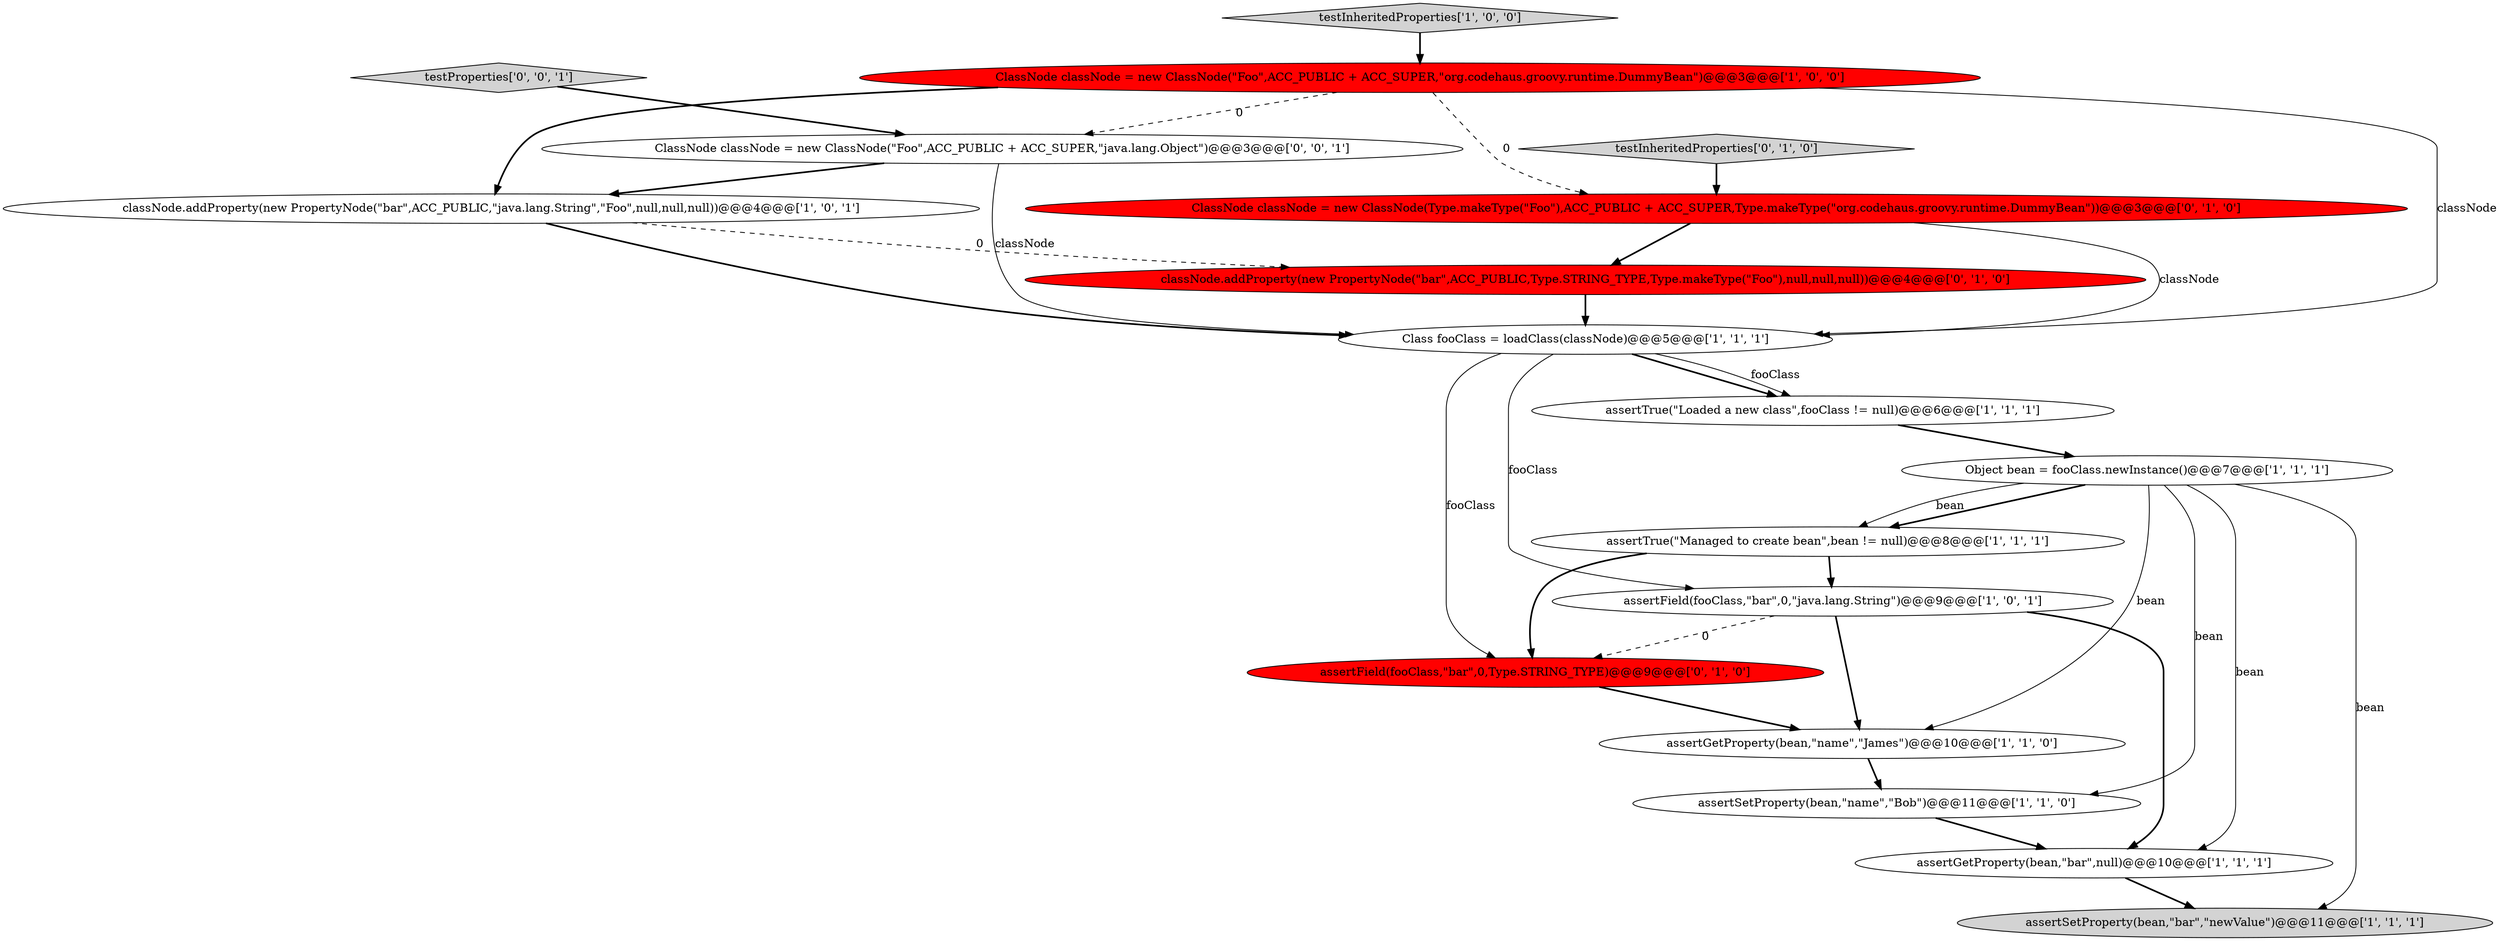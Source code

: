 digraph {
5 [style = filled, label = "assertTrue(\"Managed to create bean\",bean != null)@@@8@@@['1', '1', '1']", fillcolor = white, shape = ellipse image = "AAA0AAABBB1BBB"];
17 [style = filled, label = "testProperties['0', '0', '1']", fillcolor = lightgray, shape = diamond image = "AAA0AAABBB3BBB"];
9 [style = filled, label = "Class fooClass = loadClass(classNode)@@@5@@@['1', '1', '1']", fillcolor = white, shape = ellipse image = "AAA0AAABBB1BBB"];
6 [style = filled, label = "assertGetProperty(bean,\"name\",\"James\")@@@10@@@['1', '1', '0']", fillcolor = white, shape = ellipse image = "AAA0AAABBB1BBB"];
4 [style = filled, label = "classNode.addProperty(new PropertyNode(\"bar\",ACC_PUBLIC,\"java.lang.String\",\"Foo\",null,null,null))@@@4@@@['1', '0', '1']", fillcolor = white, shape = ellipse image = "AAA0AAABBB1BBB"];
8 [style = filled, label = "assertGetProperty(bean,\"bar\",null)@@@10@@@['1', '1', '1']", fillcolor = white, shape = ellipse image = "AAA0AAABBB1BBB"];
16 [style = filled, label = "ClassNode classNode = new ClassNode(\"Foo\",ACC_PUBLIC + ACC_SUPER,\"java.lang.Object\")@@@3@@@['0', '0', '1']", fillcolor = white, shape = ellipse image = "AAA0AAABBB3BBB"];
13 [style = filled, label = "assertField(fooClass,\"bar\",0,Type.STRING_TYPE)@@@9@@@['0', '1', '0']", fillcolor = red, shape = ellipse image = "AAA1AAABBB2BBB"];
15 [style = filled, label = "testInheritedProperties['0', '1', '0']", fillcolor = lightgray, shape = diamond image = "AAA0AAABBB2BBB"];
11 [style = filled, label = "ClassNode classNode = new ClassNode(\"Foo\",ACC_PUBLIC + ACC_SUPER,\"org.codehaus.groovy.runtime.DummyBean\")@@@3@@@['1', '0', '0']", fillcolor = red, shape = ellipse image = "AAA1AAABBB1BBB"];
0 [style = filled, label = "assertField(fooClass,\"bar\",0,\"java.lang.String\")@@@9@@@['1', '0', '1']", fillcolor = white, shape = ellipse image = "AAA0AAABBB1BBB"];
14 [style = filled, label = "ClassNode classNode = new ClassNode(Type.makeType(\"Foo\"),ACC_PUBLIC + ACC_SUPER,Type.makeType(\"org.codehaus.groovy.runtime.DummyBean\"))@@@3@@@['0', '1', '0']", fillcolor = red, shape = ellipse image = "AAA1AAABBB2BBB"];
2 [style = filled, label = "assertSetProperty(bean,\"name\",\"Bob\")@@@11@@@['1', '1', '0']", fillcolor = white, shape = ellipse image = "AAA0AAABBB1BBB"];
10 [style = filled, label = "assertSetProperty(bean,\"bar\",\"newValue\")@@@11@@@['1', '1', '1']", fillcolor = lightgray, shape = ellipse image = "AAA0AAABBB1BBB"];
12 [style = filled, label = "classNode.addProperty(new PropertyNode(\"bar\",ACC_PUBLIC,Type.STRING_TYPE,Type.makeType(\"Foo\"),null,null,null))@@@4@@@['0', '1', '0']", fillcolor = red, shape = ellipse image = "AAA1AAABBB2BBB"];
7 [style = filled, label = "assertTrue(\"Loaded a new class\",fooClass != null)@@@6@@@['1', '1', '1']", fillcolor = white, shape = ellipse image = "AAA0AAABBB1BBB"];
3 [style = filled, label = "Object bean = fooClass.newInstance()@@@7@@@['1', '1', '1']", fillcolor = white, shape = ellipse image = "AAA0AAABBB1BBB"];
1 [style = filled, label = "testInheritedProperties['1', '0', '0']", fillcolor = lightgray, shape = diamond image = "AAA0AAABBB1BBB"];
11->9 [style = solid, label="classNode"];
4->9 [style = bold, label=""];
8->10 [style = bold, label=""];
16->9 [style = solid, label="classNode"];
15->14 [style = bold, label=""];
0->6 [style = bold, label=""];
3->6 [style = solid, label="bean"];
11->16 [style = dashed, label="0"];
11->4 [style = bold, label=""];
9->7 [style = bold, label=""];
12->9 [style = bold, label=""];
9->7 [style = solid, label="fooClass"];
7->3 [style = bold, label=""];
1->11 [style = bold, label=""];
4->12 [style = dashed, label="0"];
6->2 [style = bold, label=""];
3->5 [style = bold, label=""];
5->0 [style = bold, label=""];
11->14 [style = dashed, label="0"];
5->13 [style = bold, label=""];
14->12 [style = bold, label=""];
9->13 [style = solid, label="fooClass"];
0->13 [style = dashed, label="0"];
0->8 [style = bold, label=""];
9->0 [style = solid, label="fooClass"];
3->2 [style = solid, label="bean"];
13->6 [style = bold, label=""];
16->4 [style = bold, label=""];
3->5 [style = solid, label="bean"];
3->10 [style = solid, label="bean"];
14->9 [style = solid, label="classNode"];
17->16 [style = bold, label=""];
2->8 [style = bold, label=""];
3->8 [style = solid, label="bean"];
}
